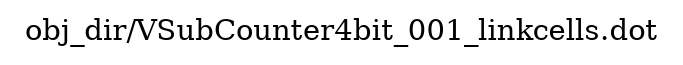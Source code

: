 digraph v3graph {
	graph	[label="obj_dir/VSubCounter4bit_001_linkcells.dot",
		 labelloc=t, labeljust=l,
		 //size="7.5,10",
		 rankdir=TB];
}
